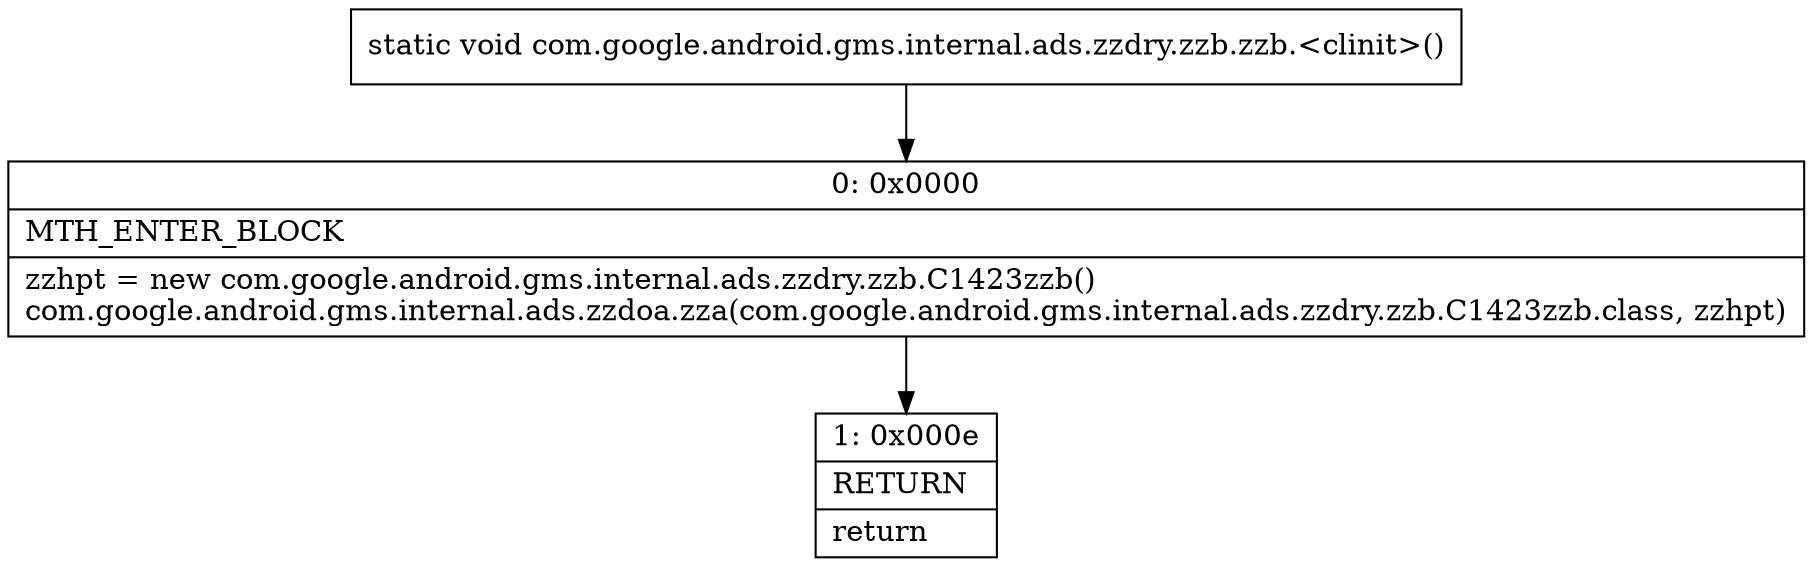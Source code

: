 digraph "CFG forcom.google.android.gms.internal.ads.zzdry.zzb.zzb.\<clinit\>()V" {
Node_0 [shape=record,label="{0\:\ 0x0000|MTH_ENTER_BLOCK\l|zzhpt = new com.google.android.gms.internal.ads.zzdry.zzb.C1423zzb()\lcom.google.android.gms.internal.ads.zzdoa.zza(com.google.android.gms.internal.ads.zzdry.zzb.C1423zzb.class, zzhpt)\l}"];
Node_1 [shape=record,label="{1\:\ 0x000e|RETURN\l|return\l}"];
MethodNode[shape=record,label="{static void com.google.android.gms.internal.ads.zzdry.zzb.zzb.\<clinit\>() }"];
MethodNode -> Node_0;
Node_0 -> Node_1;
}

